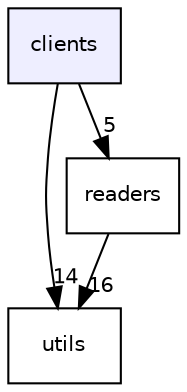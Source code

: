 digraph "clients" {
  compound=true
  node [ fontsize="10", fontname="Helvetica"];
  edge [ labelfontsize="10", labelfontname="Helvetica"];
  dir_5dee37d50bdf07e6cb05e52fb214dda3 [shape=box, label="clients", style="filled", fillcolor="#eeeeff", pencolor="black", URL="dir_5dee37d50bdf07e6cb05e52fb214dda3.html"];
  dir_cbdb8362360e11eafe2fa3bc74cf0ffd [shape=box label="utils" URL="dir_cbdb8362360e11eafe2fa3bc74cf0ffd.html"];
  dir_d2489d6607833285098a6489d400f3c8 [shape=box label="readers" URL="dir_d2489d6607833285098a6489d400f3c8.html"];
  dir_5dee37d50bdf07e6cb05e52fb214dda3->dir_cbdb8362360e11eafe2fa3bc74cf0ffd [headlabel="14", labeldistance=1.5 headhref="dir_000011_000008.html"];
  dir_5dee37d50bdf07e6cb05e52fb214dda3->dir_d2489d6607833285098a6489d400f3c8 [headlabel="5", labeldistance=1.5 headhref="dir_000011_000003.html"];
  dir_d2489d6607833285098a6489d400f3c8->dir_cbdb8362360e11eafe2fa3bc74cf0ffd [headlabel="16", labeldistance=1.5 headhref="dir_000003_000008.html"];
}
